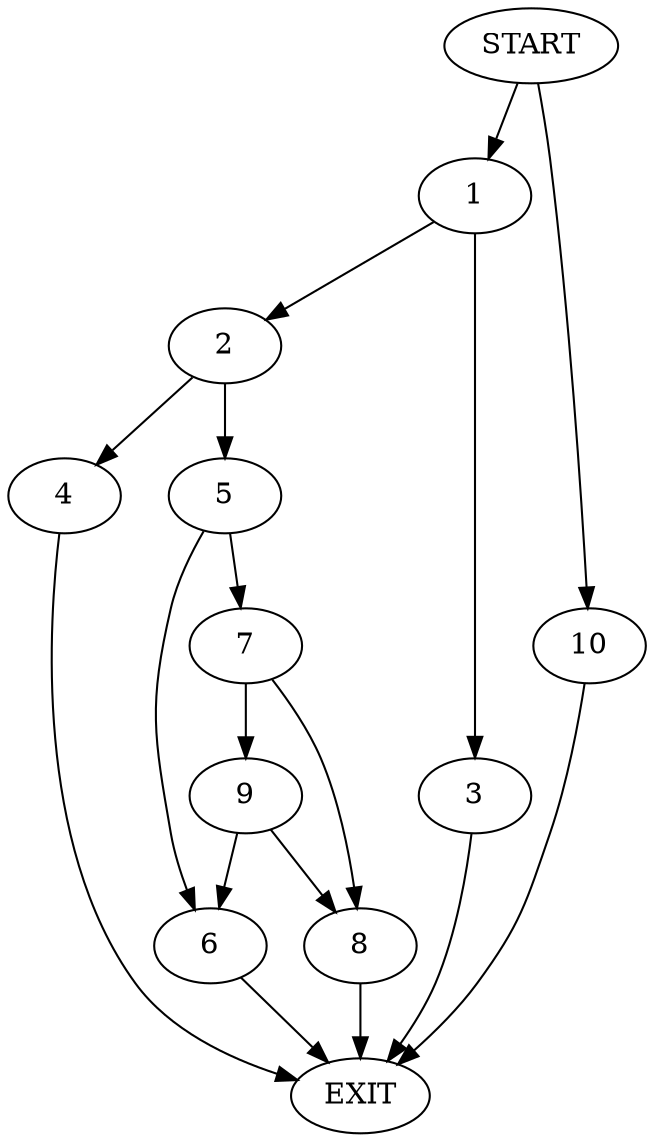 digraph {
0 [label="START"]
11 [label="EXIT"]
0 -> 1
1 -> 2
1 -> 3
3 -> 11
2 -> 4
2 -> 5
4 -> 11
5 -> 6
5 -> 7
7 -> 8
7 -> 9
6 -> 11
9 -> 8
9 -> 6
8 -> 11
0 -> 10
10 -> 11
}
